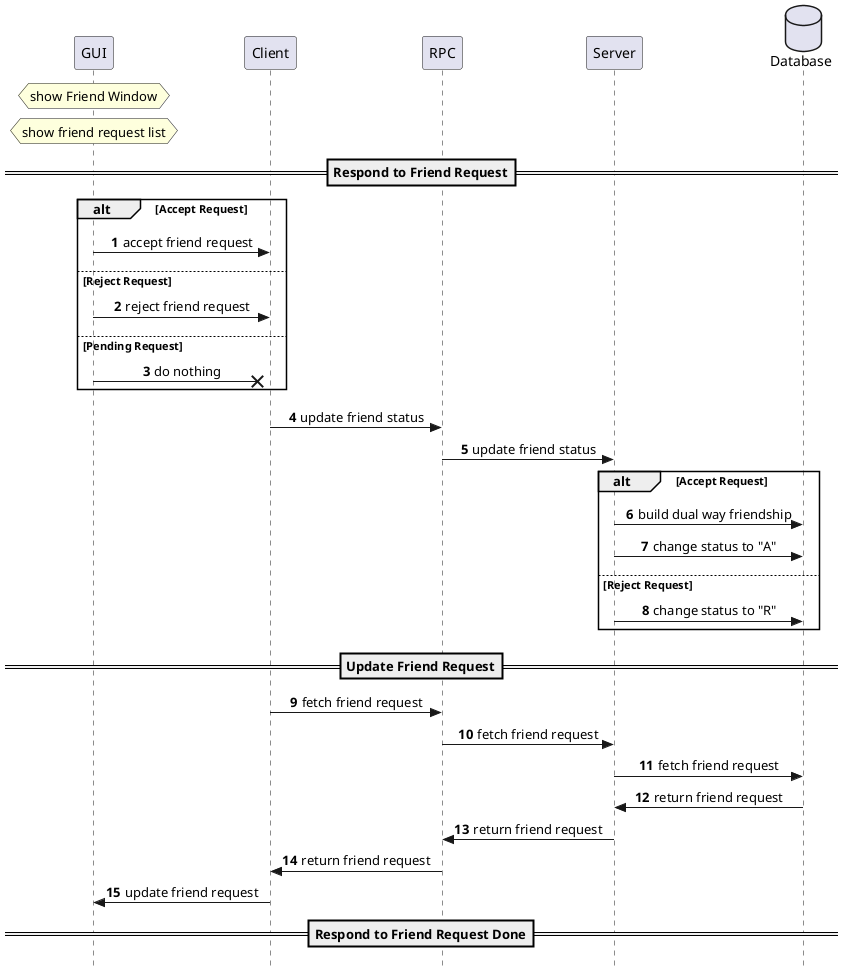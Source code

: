 @startuml
'https://plantuml.com/sequence-diagram
skinparam sequenceMessageAlign center
skinparam responseMessageBelowArrow false
skinparam style strictuml
hide unlinked
!pragma teoz true
autonumber

database "Database" as sql order 4
participant "Server" as server order 3
participant "RPC" as rpc order 2
participant "Client" as client order 1
participant "GUI" as gui order 0

hnote over gui: show Friend Window
hnote over gui: show friend request list
==Respond to Friend Request==
alt Accept Request
    gui -> client: accept friend request
else Reject Request
    gui -> client: reject friend request
else Pending Request
    gui -x client: do nothing
end
client -> rpc: update friend status
rpc -> server: update friend status
alt Accept Request
    server -> sql: build dual way friendship
    server -> sql: change status to "A"
else Reject Request
    server -> sql: change status to "R"
end
==Update Friend Request==
client -> rpc: fetch friend request
rpc -> server: fetch friend request
server -> sql: fetch friend request
server <- sql: return friend request
rpc <- server: return friend request
client <- rpc: return friend request
gui <- client: update friend request
==Respond to Friend Request Done==

@enduml
